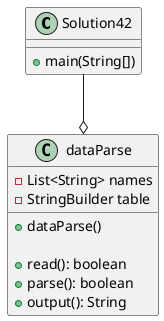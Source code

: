 @startuml
class Solution42{
    + main(String[])
    'dataParse app = new dataParse()
    'app.read()
    'app.parse()
    'app.output()
}

class dataParse{
    'attributes
    - List<String> names
    - StringBuilder table

    'methods
    + dataParse()

    + read(): boolean
    + parse(): boolean
    + output(): String
}

Solution42 --o dataParse
@enduml